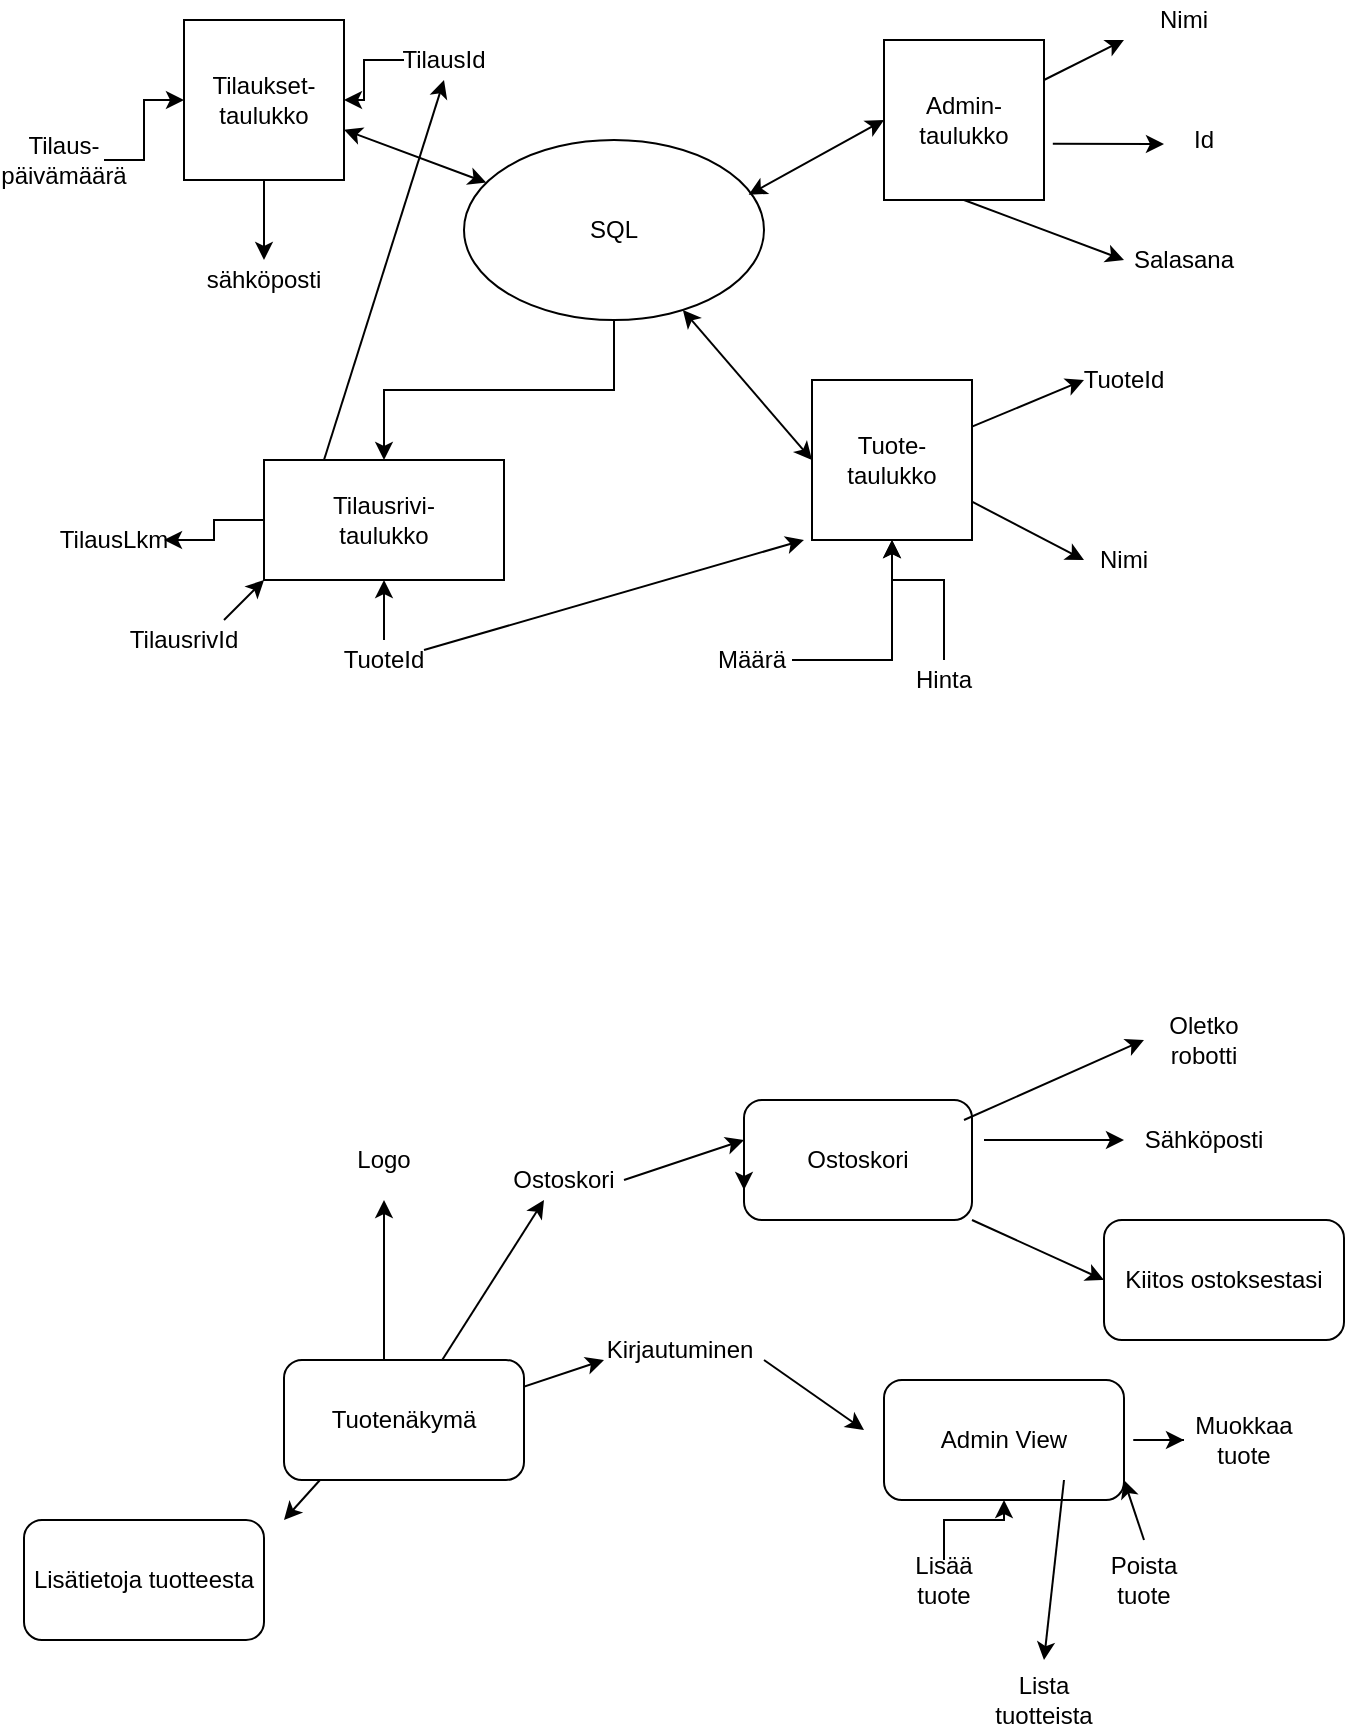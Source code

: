 <mxfile version="14.9.6" type="github"><diagram id="Xug12oesI6zSaHvHfraq" name="Page-1"><mxGraphModel dx="1038" dy="579" grid="1" gridSize="10" guides="1" tooltips="1" connect="1" arrows="1" fold="1" page="1" pageScale="1" pageWidth="827" pageHeight="1169" math="0" shadow="0"><root><mxCell id="0"/><mxCell id="1" parent="0"/><mxCell id="i5ly7jnbI8lHXVvVUc4_-80" value="" style="edgeStyle=orthogonalEdgeStyle;rounded=0;orthogonalLoop=1;jettySize=auto;html=1;" parent="1" source="i5ly7jnbI8lHXVvVUc4_-2" target="i5ly7jnbI8lHXVvVUc4_-79" edge="1"><mxGeometry relative="1" as="geometry"/></mxCell><mxCell id="i5ly7jnbI8lHXVvVUc4_-2" value="SQL" style="ellipse;whiteSpace=wrap;html=1;" parent="1" vertex="1"><mxGeometry x="290" y="90" width="150" height="90" as="geometry"/></mxCell><mxCell id="i5ly7jnbI8lHXVvVUc4_-3" value="" style="endArrow=classic;startArrow=classic;html=1;entryX=0;entryY=0.5;entryDx=0;entryDy=0;exitX=0.949;exitY=0.304;exitDx=0;exitDy=0;exitPerimeter=0;" parent="1" source="i5ly7jnbI8lHXVvVUc4_-2" target="i5ly7jnbI8lHXVvVUc4_-4" edge="1"><mxGeometry width="50" height="50" relative="1" as="geometry"><mxPoint x="440" y="120" as="sourcePoint"/><mxPoint x="490" y="70" as="targetPoint"/></mxGeometry></mxCell><mxCell id="i5ly7jnbI8lHXVvVUc4_-4" value="Admin-taulukko" style="whiteSpace=wrap;html=1;aspect=fixed;" parent="1" vertex="1"><mxGeometry x="500" y="40" width="80" height="80" as="geometry"/></mxCell><mxCell id="i5ly7jnbI8lHXVvVUc4_-5" value="Tuote-taulukko" style="whiteSpace=wrap;html=1;aspect=fixed;" parent="1" vertex="1"><mxGeometry x="464" y="210" width="80" height="80" as="geometry"/></mxCell><mxCell id="i5ly7jnbI8lHXVvVUc4_-6" value="" style="endArrow=classic;startArrow=classic;html=1;entryX=0;entryY=0.5;entryDx=0;entryDy=0;" parent="1" source="i5ly7jnbI8lHXVvVUc4_-2" target="i5ly7jnbI8lHXVvVUc4_-5" edge="1"><mxGeometry width="50" height="50" relative="1" as="geometry"><mxPoint x="420" y="190" as="sourcePoint"/><mxPoint x="470" y="140" as="targetPoint"/></mxGeometry></mxCell><mxCell id="i5ly7jnbI8lHXVvVUc4_-72" value="" style="edgeStyle=orthogonalEdgeStyle;rounded=0;orthogonalLoop=1;jettySize=auto;html=1;" parent="1" source="i5ly7jnbI8lHXVvVUc4_-7" target="i5ly7jnbI8lHXVvVUc4_-71" edge="1"><mxGeometry relative="1" as="geometry"/></mxCell><mxCell id="i5ly7jnbI8lHXVvVUc4_-7" value="Tilaukset-taulukko" style="whiteSpace=wrap;html=1;aspect=fixed;" parent="1" vertex="1"><mxGeometry x="150" y="30" width="80" height="80" as="geometry"/></mxCell><mxCell id="i5ly7jnbI8lHXVvVUc4_-8" value="" style="endArrow=classic;startArrow=classic;html=1;" parent="1" source="i5ly7jnbI8lHXVvVUc4_-7" target="i5ly7jnbI8lHXVvVUc4_-2" edge="1"><mxGeometry width="50" height="50" relative="1" as="geometry"><mxPoint x="230" y="120" as="sourcePoint"/><mxPoint x="300.711" y="70" as="targetPoint"/></mxGeometry></mxCell><mxCell id="i5ly7jnbI8lHXVvVUc4_-9" value="" style="endArrow=classic;html=1;" parent="1" source="i5ly7jnbI8lHXVvVUc4_-4" edge="1"><mxGeometry width="50" height="50" relative="1" as="geometry"><mxPoint x="590" y="70" as="sourcePoint"/><mxPoint x="620" y="40" as="targetPoint"/></mxGeometry></mxCell><mxCell id="i5ly7jnbI8lHXVvVUc4_-10" value="Nimi" style="text;html=1;strokeColor=none;fillColor=none;align=center;verticalAlign=middle;whiteSpace=wrap;rounded=0;" parent="1" vertex="1"><mxGeometry x="630" y="20" width="40" height="20" as="geometry"/></mxCell><mxCell id="i5ly7jnbI8lHXVvVUc4_-11" value="Id" style="text;html=1;strokeColor=none;fillColor=none;align=center;verticalAlign=middle;whiteSpace=wrap;rounded=0;" parent="1" vertex="1"><mxGeometry x="640" y="80" width="40" height="20" as="geometry"/></mxCell><mxCell id="i5ly7jnbI8lHXVvVUc4_-12" value="" style="endArrow=classic;html=1;exitX=1.055;exitY=0.648;exitDx=0;exitDy=0;exitPerimeter=0;" parent="1" source="i5ly7jnbI8lHXVvVUc4_-4" edge="1"><mxGeometry width="50" height="50" relative="1" as="geometry"><mxPoint x="580" y="130" as="sourcePoint"/><mxPoint x="640" y="92" as="targetPoint"/></mxGeometry></mxCell><mxCell id="i5ly7jnbI8lHXVvVUc4_-18" value="" style="endArrow=classic;html=1;" parent="1" edge="1"><mxGeometry width="50" height="50" relative="1" as="geometry"><mxPoint x="300" y="720" as="sourcePoint"/><mxPoint x="360" y="700" as="targetPoint"/></mxGeometry></mxCell><mxCell id="i5ly7jnbI8lHXVvVUc4_-19" value="Kirjautuminen" style="text;html=1;strokeColor=none;fillColor=none;align=center;verticalAlign=middle;whiteSpace=wrap;rounded=0;" parent="1" vertex="1"><mxGeometry x="360" y="680" width="76" height="30" as="geometry"/></mxCell><mxCell id="i5ly7jnbI8lHXVvVUc4_-20" value="" style="endArrow=classic;html=1;" parent="1" edge="1"><mxGeometry width="50" height="50" relative="1" as="geometry"><mxPoint x="236" y="740" as="sourcePoint"/><mxPoint x="200" y="780" as="targetPoint"/></mxGeometry></mxCell><mxCell id="i5ly7jnbI8lHXVvVUc4_-22" value="" style="endArrow=classic;html=1;" parent="1" edge="1"><mxGeometry width="50" height="50" relative="1" as="geometry"><mxPoint x="250" y="710" as="sourcePoint"/><mxPoint x="250" y="620" as="targetPoint"/></mxGeometry></mxCell><mxCell id="i5ly7jnbI8lHXVvVUc4_-23" value="Logo" style="text;html=1;strokeColor=none;fillColor=none;align=center;verticalAlign=middle;whiteSpace=wrap;rounded=0;" parent="1" vertex="1"><mxGeometry x="230" y="590" width="40" height="20" as="geometry"/></mxCell><mxCell id="i5ly7jnbI8lHXVvVUc4_-24" value="Lisätietoja tuotteesta&lt;br&gt;" style="rounded=1;whiteSpace=wrap;html=1;" parent="1" vertex="1"><mxGeometry x="70" y="780" width="120" height="60" as="geometry"/></mxCell><mxCell id="i5ly7jnbI8lHXVvVUc4_-25" value="Tuotenäkymä" style="rounded=1;whiteSpace=wrap;html=1;" parent="1" vertex="1"><mxGeometry x="200" y="700" width="120" height="60" as="geometry"/></mxCell><mxCell id="i5ly7jnbI8lHXVvVUc4_-26" value="Ostoskori" style="text;html=1;strokeColor=none;fillColor=none;align=center;verticalAlign=middle;whiteSpace=wrap;rounded=0;" parent="1" vertex="1"><mxGeometry x="320" y="600" width="40" height="20" as="geometry"/></mxCell><mxCell id="i5ly7jnbI8lHXVvVUc4_-27" value="" style="endArrow=classic;html=1;entryX=0.25;entryY=1;entryDx=0;entryDy=0;" parent="1" source="i5ly7jnbI8lHXVvVUc4_-25" target="i5ly7jnbI8lHXVvVUc4_-26" edge="1"><mxGeometry width="50" height="50" relative="1" as="geometry"><mxPoint x="290" y="690" as="sourcePoint"/><mxPoint x="340" y="640" as="targetPoint"/></mxGeometry></mxCell><mxCell id="i5ly7jnbI8lHXVvVUc4_-28" value="Ostoskori" style="rounded=1;whiteSpace=wrap;html=1;" parent="1" vertex="1"><mxGeometry x="430" y="570" width="114" height="60" as="geometry"/></mxCell><mxCell id="i5ly7jnbI8lHXVvVUc4_-29" value="" style="endArrow=classic;html=1;" parent="1" edge="1"><mxGeometry width="50" height="50" relative="1" as="geometry"><mxPoint x="370" y="610" as="sourcePoint"/><mxPoint x="430" y="590" as="targetPoint"/></mxGeometry></mxCell><mxCell id="i5ly7jnbI8lHXVvVUc4_-30" style="edgeStyle=orthogonalEdgeStyle;rounded=0;orthogonalLoop=1;jettySize=auto;html=1;exitX=0;exitY=0.25;exitDx=0;exitDy=0;entryX=0;entryY=0.75;entryDx=0;entryDy=0;" parent="1" source="i5ly7jnbI8lHXVvVUc4_-28" target="i5ly7jnbI8lHXVvVUc4_-28" edge="1"><mxGeometry relative="1" as="geometry"/></mxCell><mxCell id="i5ly7jnbI8lHXVvVUc4_-46" style="edgeStyle=orthogonalEdgeStyle;rounded=0;orthogonalLoop=1;jettySize=auto;html=1;exitX=1;exitY=0.25;exitDx=0;exitDy=0;" parent="1" edge="1"><mxGeometry relative="1" as="geometry"><mxPoint x="410" y="735" as="targetPoint"/><mxPoint x="410" y="735" as="sourcePoint"/></mxGeometry></mxCell><mxCell id="i5ly7jnbI8lHXVvVUc4_-33" value="" style="endArrow=classic;html=1;" parent="1" edge="1"><mxGeometry width="50" height="50" relative="1" as="geometry"><mxPoint x="440" y="700" as="sourcePoint"/><mxPoint x="490" y="735" as="targetPoint"/><Array as="points"><mxPoint x="440" y="700"/></Array></mxGeometry></mxCell><mxCell id="i5ly7jnbI8lHXVvVUc4_-34" value="Admin View" style="rounded=1;whiteSpace=wrap;html=1;" parent="1" vertex="1"><mxGeometry x="500" y="710" width="120" height="60" as="geometry"/></mxCell><mxCell id="i5ly7jnbI8lHXVvVUc4_-35" value="" style="endArrow=classic;html=1;" parent="1" edge="1"><mxGeometry width="50" height="50" relative="1" as="geometry"><mxPoint x="550" y="590" as="sourcePoint"/><mxPoint x="620" y="590" as="targetPoint"/></mxGeometry></mxCell><mxCell id="i5ly7jnbI8lHXVvVUc4_-37" value="Kiitos ostoksestasi" style="rounded=1;whiteSpace=wrap;html=1;" parent="1" vertex="1"><mxGeometry x="610" y="630" width="120" height="60" as="geometry"/></mxCell><mxCell id="i5ly7jnbI8lHXVvVUc4_-38" value="" style="endArrow=classic;html=1;exitX=1;exitY=1;exitDx=0;exitDy=0;entryX=0;entryY=0.5;entryDx=0;entryDy=0;" parent="1" source="i5ly7jnbI8lHXVvVUc4_-28" target="i5ly7jnbI8lHXVvVUc4_-37" edge="1"><mxGeometry width="50" height="50" relative="1" as="geometry"><mxPoint x="550" y="670" as="sourcePoint"/><mxPoint x="600" y="620" as="targetPoint"/></mxGeometry></mxCell><mxCell id="i5ly7jnbI8lHXVvVUc4_-41" value="Sähköposti" style="text;html=1;strokeColor=none;fillColor=none;align=center;verticalAlign=middle;whiteSpace=wrap;rounded=0;" parent="1" vertex="1"><mxGeometry x="640" y="580" width="40" height="20" as="geometry"/></mxCell><mxCell id="i5ly7jnbI8lHXVvVUc4_-43" value="" style="endArrow=classic;html=1;" parent="1" edge="1"><mxGeometry width="50" height="50" relative="1" as="geometry"><mxPoint x="540" y="580" as="sourcePoint"/><mxPoint x="630" y="540" as="targetPoint"/></mxGeometry></mxCell><mxCell id="i5ly7jnbI8lHXVvVUc4_-44" value="Oletko robotti" style="text;html=1;strokeColor=none;fillColor=none;align=center;verticalAlign=middle;whiteSpace=wrap;rounded=0;" parent="1" vertex="1"><mxGeometry x="640" y="530" width="40" height="20" as="geometry"/></mxCell><mxCell id="i5ly7jnbI8lHXVvVUc4_-49" value="" style="edgeStyle=orthogonalEdgeStyle;rounded=0;orthogonalLoop=1;jettySize=auto;html=1;" parent="1" source="i5ly7jnbI8lHXVvVUc4_-48" target="i5ly7jnbI8lHXVvVUc4_-34" edge="1"><mxGeometry relative="1" as="geometry"/></mxCell><mxCell id="i5ly7jnbI8lHXVvVUc4_-48" value="Lisää tuote" style="text;html=1;strokeColor=none;fillColor=none;align=center;verticalAlign=middle;whiteSpace=wrap;rounded=0;" parent="1" vertex="1"><mxGeometry x="510" y="800" width="40" height="20" as="geometry"/></mxCell><mxCell id="i5ly7jnbI8lHXVvVUc4_-50" value="Poista tuote" style="text;html=1;strokeColor=none;fillColor=none;align=center;verticalAlign=middle;whiteSpace=wrap;rounded=0;" parent="1" vertex="1"><mxGeometry x="610" y="800" width="40" height="20" as="geometry"/></mxCell><mxCell id="i5ly7jnbI8lHXVvVUc4_-55" value="" style="endArrow=classic;html=1;" parent="1" edge="1"><mxGeometry width="50" height="50" relative="1" as="geometry"><mxPoint x="630" y="790" as="sourcePoint"/><mxPoint x="620" y="760" as="targetPoint"/></mxGeometry></mxCell><mxCell id="i5ly7jnbI8lHXVvVUc4_-56" value="Muokkaa tuote" style="text;html=1;strokeColor=none;fillColor=none;align=center;verticalAlign=middle;whiteSpace=wrap;rounded=0;" parent="1" vertex="1"><mxGeometry x="660" y="730" width="40" height="20" as="geometry"/></mxCell><mxCell id="i5ly7jnbI8lHXVvVUc4_-57" value="" style="endArrow=classic;html=1;" parent="1" source="i5ly7jnbI8lHXVvVUc4_-34" edge="1"><mxGeometry width="50" height="50" relative="1" as="geometry"><mxPoint x="620" y="790" as="sourcePoint"/><mxPoint x="620" y="740" as="targetPoint"/></mxGeometry></mxCell><mxCell id="i5ly7jnbI8lHXVvVUc4_-58" value="" style="endArrow=classic;html=1;" parent="1" edge="1"><mxGeometry width="50" height="50" relative="1" as="geometry"><mxPoint x="650" y="740" as="sourcePoint"/><mxPoint x="650" y="740" as="targetPoint"/><Array as="points"><mxPoint x="620" y="740"/></Array></mxGeometry></mxCell><mxCell id="i5ly7jnbI8lHXVvVUc4_-59" value="Lista tuotteista" style="text;html=1;strokeColor=none;fillColor=none;align=center;verticalAlign=middle;whiteSpace=wrap;rounded=0;" parent="1" vertex="1"><mxGeometry x="560" y="860" width="40" height="20" as="geometry"/></mxCell><mxCell id="i5ly7jnbI8lHXVvVUc4_-60" value="" style="endArrow=classic;html=1;" parent="1" edge="1"><mxGeometry width="50" height="50" relative="1" as="geometry"><mxPoint x="590" y="760" as="sourcePoint"/><mxPoint x="580" y="850" as="targetPoint"/><Array as="points"><mxPoint x="580" y="850"/></Array></mxGeometry></mxCell><mxCell id="i5ly7jnbI8lHXVvVUc4_-61" value="Salasana" style="text;html=1;strokeColor=none;fillColor=none;align=center;verticalAlign=middle;whiteSpace=wrap;rounded=0;" parent="1" vertex="1"><mxGeometry x="630" y="140" width="40" height="20" as="geometry"/></mxCell><mxCell id="i5ly7jnbI8lHXVvVUc4_-62" value="" style="endArrow=classic;html=1;exitX=0.5;exitY=1;exitDx=0;exitDy=0;" parent="1" source="i5ly7jnbI8lHXVvVUc4_-4" edge="1"><mxGeometry width="50" height="50" relative="1" as="geometry"><mxPoint x="440" y="185" as="sourcePoint"/><mxPoint x="620" y="150" as="targetPoint"/></mxGeometry></mxCell><mxCell id="i5ly7jnbI8lHXVvVUc4_-63" value="TuoteId" style="text;html=1;strokeColor=none;fillColor=none;align=center;verticalAlign=middle;whiteSpace=wrap;rounded=0;" parent="1" vertex="1"><mxGeometry x="600" y="200" width="40" height="20" as="geometry"/></mxCell><mxCell id="i5ly7jnbI8lHXVvVUc4_-64" value="Nimi" style="text;html=1;strokeColor=none;fillColor=none;align=center;verticalAlign=middle;whiteSpace=wrap;rounded=0;" parent="1" vertex="1"><mxGeometry x="600" y="290" width="40" height="20" as="geometry"/></mxCell><mxCell id="i5ly7jnbI8lHXVvVUc4_-69" value="" style="edgeStyle=orthogonalEdgeStyle;rounded=0;orthogonalLoop=1;jettySize=auto;html=1;" parent="1" source="i5ly7jnbI8lHXVvVUc4_-65" target="i5ly7jnbI8lHXVvVUc4_-5" edge="1"><mxGeometry relative="1" as="geometry"><Array as="points"><mxPoint x="530" y="310"/><mxPoint x="504" y="310"/></Array></mxGeometry></mxCell><mxCell id="i5ly7jnbI8lHXVvVUc4_-65" value="Hinta" style="text;html=1;strokeColor=none;fillColor=none;align=center;verticalAlign=middle;whiteSpace=wrap;rounded=0;" parent="1" vertex="1"><mxGeometry x="510" y="350" width="40" height="20" as="geometry"/></mxCell><mxCell id="i5ly7jnbI8lHXVvVUc4_-70" value="" style="edgeStyle=orthogonalEdgeStyle;rounded=0;orthogonalLoop=1;jettySize=auto;html=1;" parent="1" source="i5ly7jnbI8lHXVvVUc4_-66" target="i5ly7jnbI8lHXVvVUc4_-5" edge="1"><mxGeometry relative="1" as="geometry"/></mxCell><mxCell id="i5ly7jnbI8lHXVvVUc4_-66" value="Määrä" style="text;html=1;strokeColor=none;fillColor=none;align=center;verticalAlign=middle;whiteSpace=wrap;rounded=0;" parent="1" vertex="1"><mxGeometry x="414" y="340" width="40" height="20" as="geometry"/></mxCell><mxCell id="i5ly7jnbI8lHXVvVUc4_-67" value="" style="endArrow=classic;html=1;" parent="1" source="i5ly7jnbI8lHXVvVUc4_-5" edge="1"><mxGeometry width="50" height="50" relative="1" as="geometry"><mxPoint x="550" y="260" as="sourcePoint"/><mxPoint x="600" y="210" as="targetPoint"/></mxGeometry></mxCell><mxCell id="i5ly7jnbI8lHXVvVUc4_-68" value="" style="endArrow=classic;html=1;" parent="1" source="i5ly7jnbI8lHXVvVUc4_-5" edge="1"><mxGeometry width="50" height="50" relative="1" as="geometry"><mxPoint x="550" y="330" as="sourcePoint"/><mxPoint x="600" y="300" as="targetPoint"/></mxGeometry></mxCell><mxCell id="i5ly7jnbI8lHXVvVUc4_-71" value="sähköposti" style="text;html=1;strokeColor=none;fillColor=none;align=center;verticalAlign=middle;whiteSpace=wrap;rounded=0;" parent="1" vertex="1"><mxGeometry x="170" y="150" width="40" height="20" as="geometry"/></mxCell><mxCell id="i5ly7jnbI8lHXVvVUc4_-74" value="" style="edgeStyle=orthogonalEdgeStyle;rounded=0;orthogonalLoop=1;jettySize=auto;html=1;" parent="1" source="i5ly7jnbI8lHXVvVUc4_-73" target="i5ly7jnbI8lHXVvVUc4_-7" edge="1"><mxGeometry relative="1" as="geometry"/></mxCell><mxCell id="i5ly7jnbI8lHXVvVUc4_-73" value="Tilaus-&lt;br&gt;päivämäärä" style="text;html=1;strokeColor=none;fillColor=none;align=center;verticalAlign=middle;whiteSpace=wrap;rounded=0;" parent="1" vertex="1"><mxGeometry x="70" y="90" width="40" height="20" as="geometry"/></mxCell><mxCell id="i5ly7jnbI8lHXVvVUc4_-76" value="" style="edgeStyle=orthogonalEdgeStyle;rounded=0;orthogonalLoop=1;jettySize=auto;html=1;" parent="1" source="i5ly7jnbI8lHXVvVUc4_-75" target="i5ly7jnbI8lHXVvVUc4_-7" edge="1"><mxGeometry relative="1" as="geometry"/></mxCell><mxCell id="i5ly7jnbI8lHXVvVUc4_-75" value="TilausId" style="text;html=1;strokeColor=none;fillColor=none;align=center;verticalAlign=middle;whiteSpace=wrap;rounded=0;" parent="1" vertex="1"><mxGeometry x="260" y="40" width="40" height="20" as="geometry"/></mxCell><mxCell id="i5ly7jnbI8lHXVvVUc4_-85" value="" style="edgeStyle=orthogonalEdgeStyle;rounded=0;orthogonalLoop=1;jettySize=auto;html=1;" parent="1" source="i5ly7jnbI8lHXVvVUc4_-79" target="i5ly7jnbI8lHXVvVUc4_-84" edge="1"><mxGeometry relative="1" as="geometry"/></mxCell><mxCell id="i5ly7jnbI8lHXVvVUc4_-79" value="Tilausrivi-&lt;br&gt;taulukko" style="whiteSpace=wrap;html=1;" parent="1" vertex="1"><mxGeometry x="190" y="250" width="120" height="60" as="geometry"/></mxCell><mxCell id="i5ly7jnbI8lHXVvVUc4_-81" value="" style="endArrow=classic;html=1;entryX=0.5;entryY=1;entryDx=0;entryDy=0;exitX=0.25;exitY=0;exitDx=0;exitDy=0;" parent="1" source="i5ly7jnbI8lHXVvVUc4_-79" target="i5ly7jnbI8lHXVvVUc4_-75" edge="1"><mxGeometry width="50" height="50" relative="1" as="geometry"><mxPoint x="250" y="100" as="sourcePoint"/><mxPoint x="300" y="50" as="targetPoint"/></mxGeometry></mxCell><mxCell id="i5ly7jnbI8lHXVvVUc4_-83" value="" style="edgeStyle=orthogonalEdgeStyle;rounded=0;orthogonalLoop=1;jettySize=auto;html=1;" parent="1" source="i5ly7jnbI8lHXVvVUc4_-82" target="i5ly7jnbI8lHXVvVUc4_-79" edge="1"><mxGeometry relative="1" as="geometry"/></mxCell><mxCell id="i5ly7jnbI8lHXVvVUc4_-82" value="TuoteId" style="text;html=1;strokeColor=none;fillColor=none;align=center;verticalAlign=middle;whiteSpace=wrap;rounded=0;" parent="1" vertex="1"><mxGeometry x="230" y="340" width="40" height="20" as="geometry"/></mxCell><mxCell id="i5ly7jnbI8lHXVvVUc4_-84" value="TilausLkm" style="text;html=1;strokeColor=none;fillColor=none;align=center;verticalAlign=middle;whiteSpace=wrap;rounded=0;" parent="1" vertex="1"><mxGeometry x="90" y="280" width="50" height="20" as="geometry"/></mxCell><mxCell id="i5ly7jnbI8lHXVvVUc4_-86" value="TilausrivId" style="text;html=1;strokeColor=none;fillColor=none;align=center;verticalAlign=middle;whiteSpace=wrap;rounded=0;" parent="1" vertex="1"><mxGeometry x="130" y="330" width="40" height="20" as="geometry"/></mxCell><mxCell id="i5ly7jnbI8lHXVvVUc4_-87" value="" style="endArrow=classic;html=1;exitX=1;exitY=0;exitDx=0;exitDy=0;entryX=0;entryY=1;entryDx=0;entryDy=0;" parent="1" source="i5ly7jnbI8lHXVvVUc4_-86" target="i5ly7jnbI8lHXVvVUc4_-79" edge="1"><mxGeometry width="50" height="50" relative="1" as="geometry"><mxPoint x="180" y="350" as="sourcePoint"/><mxPoint x="230" y="300" as="targetPoint"/></mxGeometry></mxCell><mxCell id="i5ly7jnbI8lHXVvVUc4_-88" value="" style="endArrow=classic;html=1;exitX=1;exitY=0.25;exitDx=0;exitDy=0;" parent="1" source="i5ly7jnbI8lHXVvVUc4_-82" edge="1"><mxGeometry width="50" height="50" relative="1" as="geometry"><mxPoint x="380" y="330" as="sourcePoint"/><mxPoint x="460" y="290" as="targetPoint"/></mxGeometry></mxCell></root></mxGraphModel></diagram></mxfile>